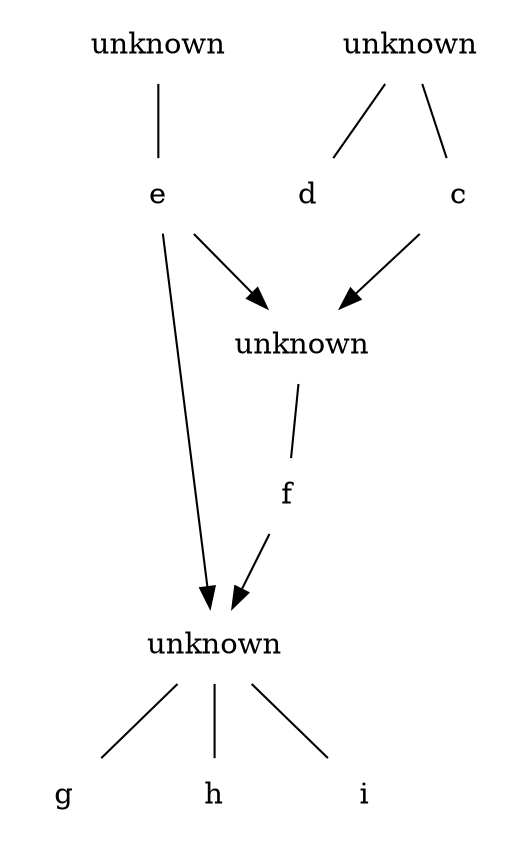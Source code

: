 digraph G{
  bgcolor = "transparent";

  subgraph cards {
    node [shape = "box" style = "filled" color = "transparent"];
    "1" [label = "unknown" fillcolor = "white"];
    "2" [label = "unknown" fillcolor = "white"];
    "3" [label = "unknown" fillcolor = "white"];
    "4" [label = "unknown" fillcolor = "white"];
  }

  subgraph vars {
    node [shape = "none"];
    "5" [label = "f"];
    "6" [label = "c"];
    "7" [label = "d"];
    "8" [label = "e"];
    "9" [label = "g"];
    "10" [label = "h"];
    "11" [label = "i"];
  }

  edge [arrowhead = "none"];
  "1" -> {"5"};
  "2" -> {"6" "7"};
  "3" -> {"8"};
  "4" -> {"9" "10" "11"};

  edge [arrowhead = "normal"];
  "5" -> {"4"};
  "6" -> {"1"};
  "8" -> {"1" "4"};
}
